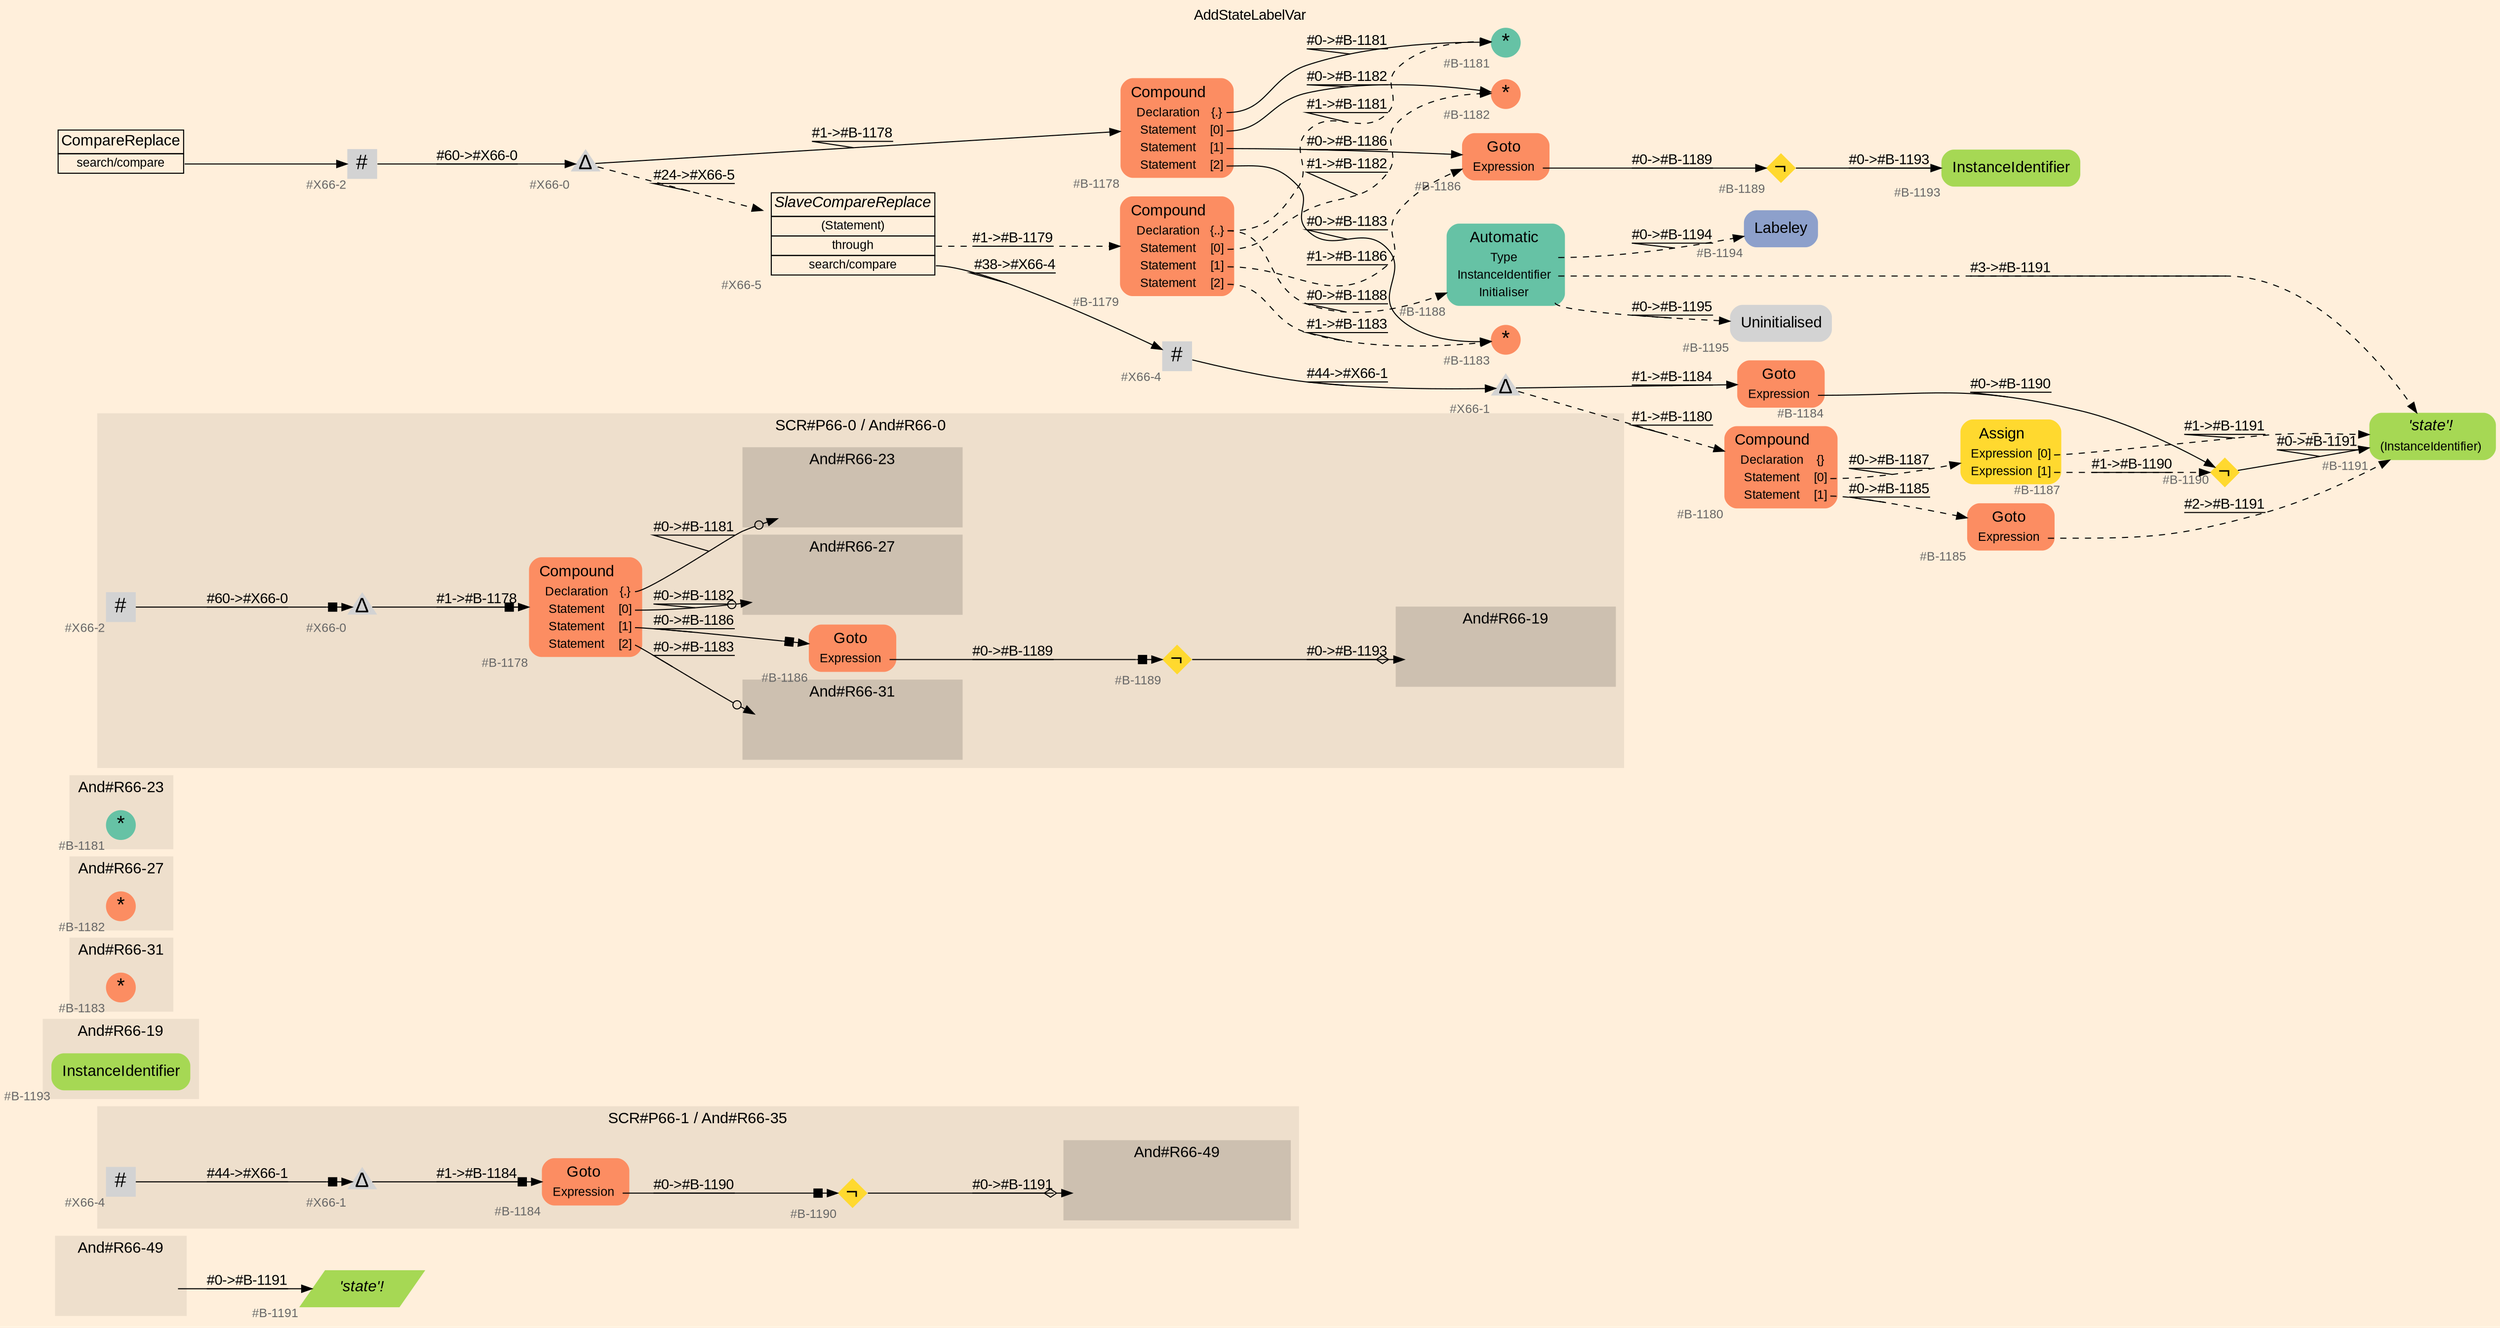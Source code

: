 digraph "AddStateLabelVar" {
label = "AddStateLabelVar"
labelloc = t
graph [
    rankdir = "LR"
    ranksep = 0.3
    bgcolor = antiquewhite1
    color = black
    fontcolor = black
    fontname = "Arial"
];
node [
    fontname = "Arial"
];
edge [
    fontname = "Arial"
];

// -------------------- figure And#R66-49 --------------------
// -------- region And#R66-49 ----------
subgraph "clusterAnd#R66-49" {
    label = "And#R66-49"
    style = "filled"
    color = antiquewhite2
    fontsize = "15"
    // -------- block And#R66-49/IRIP ----------
    "And#R66-49/IRIP" [
        fontsize = "12"
        fontcolor = grey40
        shape = "none"
        style = "invisible"
    ];
    
}

// -------- block And#R66-49/#B-1191 ----------
"And#R66-49/#B-1191" [
    fillcolor = "/set28/5"
    xlabel = "#B-1191"
    fontsize = "12"
    fontcolor = grey40
    shape = "parallelogram"
    label = <<FONT COLOR="black" POINT-SIZE="15"><I>'state'!</I></FONT>>
    style = "filled"
    penwidth = 0.0
];

"And#R66-49/IRIP" -> "And#R66-49/#B-1191" [
    label = "#0-&gt;#B-1191"
    decorate = true
    color = black
    fontcolor = black
];


// -------------------- figure And#R66-35 --------------------
// -------- region And#R66-35 ----------
subgraph "clusterAnd#R66-35" {
    label = "SCR#P66-1 / And#R66-35"
    style = "filled"
    color = antiquewhite2
    fontsize = "15"
    // -------- block And#R66-35/#B-1184 ----------
    "And#R66-35/#B-1184" [
        fillcolor = "/set28/2"
        xlabel = "#B-1184"
        fontsize = "12"
        fontcolor = grey40
        shape = "plaintext"
        label = <<TABLE BORDER="0" CELLBORDER="0" CELLSPACING="0">
         <TR><TD><FONT COLOR="black" POINT-SIZE="15">Goto</FONT></TD></TR>
         <TR><TD><FONT COLOR="black" POINT-SIZE="12">Expression</FONT></TD><TD PORT="port0"></TD></TR>
        </TABLE>>
        style = "rounded,filled"
    ];
    
    // -------- block And#R66-35/#B-1190 ----------
    "And#R66-35/#B-1190" [
        fillcolor = "/set28/6"
        xlabel = "#B-1190"
        fontsize = "12"
        fontcolor = grey40
        shape = "diamond"
        label = <<FONT COLOR="black" POINT-SIZE="20">¬</FONT>>
        style = "filled"
        penwidth = 0.0
        fixedsize = true
        width = 0.4
        height = 0.4
    ];
    
    // -------- block And#R66-35/#X66-1 ----------
    "And#R66-35/#X66-1" [
        xlabel = "#X66-1"
        fontsize = "12"
        fontcolor = grey40
        shape = "triangle"
        label = <<FONT COLOR="black" POINT-SIZE="20">Δ</FONT>>
        style = "filled"
        penwidth = 0.0
        fixedsize = true
        width = 0.4
        height = 0.4
    ];
    
    // -------- block And#R66-35/#X66-4 ----------
    "And#R66-35/#X66-4" [
        xlabel = "#X66-4"
        fontsize = "12"
        fontcolor = grey40
        shape = "square"
        label = <<FONT COLOR="black" POINT-SIZE="20">#</FONT>>
        style = "filled"
        penwidth = 0.0
        fixedsize = true
        width = 0.4
        height = 0.4
    ];
    
    // -------- region And#R66-35/And#R66-49 ----------
    subgraph "clusterAnd#R66-35/And#R66-49" {
        label = "And#R66-49"
        style = "filled"
        color = antiquewhite3
        fontsize = "15"
        // -------- block And#R66-35/And#R66-49/#B-1191 ----------
        "And#R66-35/And#R66-49/#B-1191" [
            fillcolor = "/set28/5"
            xlabel = "#B-1191"
            fontsize = "12"
            fontcolor = grey40
            shape = "none"
            style = "invisible"
        ];
        
    }
    
}

"And#R66-35/#B-1184":port0 -> "And#R66-35/#B-1190" [
    arrowhead="normalnonebox"
    label = "#0-&gt;#B-1190"
    decorate = true
    color = black
    fontcolor = black
];

"And#R66-35/#B-1190" -> "And#R66-35/And#R66-49/#B-1191" [
    arrowhead="normalnoneodiamond"
    label = "#0-&gt;#B-1191"
    decorate = true
    color = black
    fontcolor = black
];

"And#R66-35/#X66-1" -> "And#R66-35/#B-1184" [
    arrowhead="normalnonebox"
    label = "#1-&gt;#B-1184"
    decorate = true
    color = black
    fontcolor = black
];

"And#R66-35/#X66-4" -> "And#R66-35/#X66-1" [
    arrowhead="normalnonebox"
    label = "#44-&gt;#X66-1"
    decorate = true
    color = black
    fontcolor = black
];


// -------------------- figure And#R66-19 --------------------
// -------- region And#R66-19 ----------
subgraph "clusterAnd#R66-19" {
    label = "And#R66-19"
    style = "filled"
    color = antiquewhite2
    fontsize = "15"
    // -------- block And#R66-19/#B-1193 ----------
    "And#R66-19/#B-1193" [
        fillcolor = "/set28/5"
        xlabel = "#B-1193"
        fontsize = "12"
        fontcolor = grey40
        shape = "plaintext"
        label = <<TABLE BORDER="0" CELLBORDER="0" CELLSPACING="0">
         <TR><TD><FONT COLOR="black" POINT-SIZE="15">InstanceIdentifier</FONT></TD></TR>
        </TABLE>>
        style = "rounded,filled"
    ];
    
}


// -------------------- figure And#R66-31 --------------------
// -------- region And#R66-31 ----------
subgraph "clusterAnd#R66-31" {
    label = "And#R66-31"
    style = "filled"
    color = antiquewhite2
    fontsize = "15"
    // -------- block And#R66-31/#B-1183 ----------
    "And#R66-31/#B-1183" [
        fillcolor = "/set28/2"
        xlabel = "#B-1183"
        fontsize = "12"
        fontcolor = grey40
        shape = "circle"
        label = <<FONT COLOR="black" POINT-SIZE="20">*</FONT>>
        style = "filled"
        penwidth = 0.0
        fixedsize = true
        width = 0.4
        height = 0.4
    ];
    
}


// -------------------- figure And#R66-27 --------------------
// -------- region And#R66-27 ----------
subgraph "clusterAnd#R66-27" {
    label = "And#R66-27"
    style = "filled"
    color = antiquewhite2
    fontsize = "15"
    // -------- block And#R66-27/#B-1182 ----------
    "And#R66-27/#B-1182" [
        fillcolor = "/set28/2"
        xlabel = "#B-1182"
        fontsize = "12"
        fontcolor = grey40
        shape = "circle"
        label = <<FONT COLOR="black" POINT-SIZE="20">*</FONT>>
        style = "filled"
        penwidth = 0.0
        fixedsize = true
        width = 0.4
        height = 0.4
    ];
    
}


// -------------------- figure And#R66-23 --------------------
// -------- region And#R66-23 ----------
subgraph "clusterAnd#R66-23" {
    label = "And#R66-23"
    style = "filled"
    color = antiquewhite2
    fontsize = "15"
    // -------- block And#R66-23/#B-1181 ----------
    "And#R66-23/#B-1181" [
        fillcolor = "/set28/1"
        xlabel = "#B-1181"
        fontsize = "12"
        fontcolor = grey40
        shape = "circle"
        label = <<FONT COLOR="black" POINT-SIZE="20">*</FONT>>
        style = "filled"
        penwidth = 0.0
        fixedsize = true
        width = 0.4
        height = 0.4
    ];
    
}


// -------------------- figure And#R66-0 --------------------
// -------- region And#R66-0 ----------
subgraph "clusterAnd#R66-0" {
    label = "SCR#P66-0 / And#R66-0"
    style = "filled"
    color = antiquewhite2
    fontsize = "15"
    // -------- block And#R66-0/#B-1178 ----------
    "And#R66-0/#B-1178" [
        fillcolor = "/set28/2"
        xlabel = "#B-1178"
        fontsize = "12"
        fontcolor = grey40
        shape = "plaintext"
        label = <<TABLE BORDER="0" CELLBORDER="0" CELLSPACING="0">
         <TR><TD><FONT COLOR="black" POINT-SIZE="15">Compound</FONT></TD></TR>
         <TR><TD><FONT COLOR="black" POINT-SIZE="12">Declaration</FONT></TD><TD PORT="port0"><FONT COLOR="black" POINT-SIZE="12">{.}</FONT></TD></TR>
         <TR><TD><FONT COLOR="black" POINT-SIZE="12">Statement</FONT></TD><TD PORT="port1"><FONT COLOR="black" POINT-SIZE="12">[0]</FONT></TD></TR>
         <TR><TD><FONT COLOR="black" POINT-SIZE="12">Statement</FONT></TD><TD PORT="port2"><FONT COLOR="black" POINT-SIZE="12">[1]</FONT></TD></TR>
         <TR><TD><FONT COLOR="black" POINT-SIZE="12">Statement</FONT></TD><TD PORT="port3"><FONT COLOR="black" POINT-SIZE="12">[2]</FONT></TD></TR>
        </TABLE>>
        style = "rounded,filled"
    ];
    
    // -------- block And#R66-0/#B-1186 ----------
    "And#R66-0/#B-1186" [
        fillcolor = "/set28/2"
        xlabel = "#B-1186"
        fontsize = "12"
        fontcolor = grey40
        shape = "plaintext"
        label = <<TABLE BORDER="0" CELLBORDER="0" CELLSPACING="0">
         <TR><TD><FONT COLOR="black" POINT-SIZE="15">Goto</FONT></TD></TR>
         <TR><TD><FONT COLOR="black" POINT-SIZE="12">Expression</FONT></TD><TD PORT="port0"></TD></TR>
        </TABLE>>
        style = "rounded,filled"
    ];
    
    // -------- block And#R66-0/#B-1189 ----------
    "And#R66-0/#B-1189" [
        fillcolor = "/set28/6"
        xlabel = "#B-1189"
        fontsize = "12"
        fontcolor = grey40
        shape = "diamond"
        label = <<FONT COLOR="black" POINT-SIZE="20">¬</FONT>>
        style = "filled"
        penwidth = 0.0
        fixedsize = true
        width = 0.4
        height = 0.4
    ];
    
    // -------- block And#R66-0/#X66-0 ----------
    "And#R66-0/#X66-0" [
        xlabel = "#X66-0"
        fontsize = "12"
        fontcolor = grey40
        shape = "triangle"
        label = <<FONT COLOR="black" POINT-SIZE="20">Δ</FONT>>
        style = "filled"
        penwidth = 0.0
        fixedsize = true
        width = 0.4
        height = 0.4
    ];
    
    // -------- block And#R66-0/#X66-2 ----------
    "And#R66-0/#X66-2" [
        xlabel = "#X66-2"
        fontsize = "12"
        fontcolor = grey40
        shape = "square"
        label = <<FONT COLOR="black" POINT-SIZE="20">#</FONT>>
        style = "filled"
        penwidth = 0.0
        fixedsize = true
        width = 0.4
        height = 0.4
    ];
    
    // -------- region And#R66-0/And#R66-23 ----------
    subgraph "clusterAnd#R66-0/And#R66-23" {
        label = "And#R66-23"
        style = "filled"
        color = antiquewhite3
        fontsize = "15"
        // -------- block And#R66-0/And#R66-23/#B-1181 ----------
        "And#R66-0/And#R66-23/#B-1181" [
            fillcolor = "/set28/1"
            xlabel = "#B-1181"
            fontsize = "12"
            fontcolor = grey40
            shape = "none"
            style = "invisible"
        ];
        
    }
    
    // -------- region And#R66-0/And#R66-27 ----------
    subgraph "clusterAnd#R66-0/And#R66-27" {
        label = "And#R66-27"
        style = "filled"
        color = antiquewhite3
        fontsize = "15"
        // -------- block And#R66-0/And#R66-27/#B-1182 ----------
        "And#R66-0/And#R66-27/#B-1182" [
            fillcolor = "/set28/2"
            xlabel = "#B-1182"
            fontsize = "12"
            fontcolor = grey40
            shape = "none"
            style = "invisible"
        ];
        
    }
    
    // -------- region And#R66-0/And#R66-31 ----------
    subgraph "clusterAnd#R66-0/And#R66-31" {
        label = "And#R66-31"
        style = "filled"
        color = antiquewhite3
        fontsize = "15"
        // -------- block And#R66-0/And#R66-31/#B-1183 ----------
        "And#R66-0/And#R66-31/#B-1183" [
            fillcolor = "/set28/2"
            xlabel = "#B-1183"
            fontsize = "12"
            fontcolor = grey40
            shape = "none"
            style = "invisible"
        ];
        
    }
    
    // -------- region And#R66-0/And#R66-19 ----------
    subgraph "clusterAnd#R66-0/And#R66-19" {
        label = "And#R66-19"
        style = "filled"
        color = antiquewhite3
        fontsize = "15"
        // -------- block And#R66-0/And#R66-19/#B-1193 ----------
        "And#R66-0/And#R66-19/#B-1193" [
            fillcolor = "/set28/5"
            xlabel = "#B-1193"
            fontsize = "12"
            fontcolor = grey40
            shape = "none"
            style = "invisible"
        ];
        
    }
    
}

"And#R66-0/#B-1178":port0 -> "And#R66-0/And#R66-23/#B-1181" [
    arrowhead="normalnoneodot"
    label = "#0-&gt;#B-1181"
    decorate = true
    color = black
    fontcolor = black
];

"And#R66-0/#B-1178":port1 -> "And#R66-0/And#R66-27/#B-1182" [
    arrowhead="normalnoneodot"
    label = "#0-&gt;#B-1182"
    decorate = true
    color = black
    fontcolor = black
];

"And#R66-0/#B-1178":port2 -> "And#R66-0/#B-1186" [
    arrowhead="normalnonebox"
    label = "#0-&gt;#B-1186"
    decorate = true
    color = black
    fontcolor = black
];

"And#R66-0/#B-1178":port3 -> "And#R66-0/And#R66-31/#B-1183" [
    arrowhead="normalnoneodot"
    label = "#0-&gt;#B-1183"
    decorate = true
    color = black
    fontcolor = black
];

"And#R66-0/#B-1186":port0 -> "And#R66-0/#B-1189" [
    arrowhead="normalnonebox"
    label = "#0-&gt;#B-1189"
    decorate = true
    color = black
    fontcolor = black
];

"And#R66-0/#B-1189" -> "And#R66-0/And#R66-19/#B-1193" [
    arrowhead="normalnoneodiamond"
    label = "#0-&gt;#B-1193"
    decorate = true
    color = black
    fontcolor = black
];

"And#R66-0/#X66-0" -> "And#R66-0/#B-1178" [
    arrowhead="normalnonebox"
    label = "#1-&gt;#B-1178"
    decorate = true
    color = black
    fontcolor = black
];

"And#R66-0/#X66-2" -> "And#R66-0/#X66-0" [
    arrowhead="normalnonebox"
    label = "#60-&gt;#X66-0"
    decorate = true
    color = black
    fontcolor = black
];


// -------------------- transformation figure --------------------
// -------- block CR#X66-3 ----------
"CR#X66-3" [
    fillcolor = antiquewhite1
    fontsize = "12"
    fontcolor = grey40
    shape = "plaintext"
    label = <<TABLE BORDER="0" CELLBORDER="1" CELLSPACING="0">
     <TR><TD><FONT COLOR="black" POINT-SIZE="15">CompareReplace</FONT></TD></TR>
     <TR><TD PORT="port0"><FONT COLOR="black" POINT-SIZE="12">search/compare</FONT></TD></TR>
    </TABLE>>
    style = "filled"
    color = black
];

// -------- block #X66-2 ----------
"#X66-2" [
    xlabel = "#X66-2"
    fontsize = "12"
    fontcolor = grey40
    shape = "square"
    label = <<FONT COLOR="black" POINT-SIZE="20">#</FONT>>
    style = "filled"
    penwidth = 0.0
    fixedsize = true
    width = 0.4
    height = 0.4
];

// -------- block #X66-0 ----------
"#X66-0" [
    xlabel = "#X66-0"
    fontsize = "12"
    fontcolor = grey40
    shape = "triangle"
    label = <<FONT COLOR="black" POINT-SIZE="20">Δ</FONT>>
    style = "filled"
    penwidth = 0.0
    fixedsize = true
    width = 0.4
    height = 0.4
];

// -------- block #B-1178 ----------
"#B-1178" [
    fillcolor = "/set28/2"
    xlabel = "#B-1178"
    fontsize = "12"
    fontcolor = grey40
    shape = "plaintext"
    label = <<TABLE BORDER="0" CELLBORDER="0" CELLSPACING="0">
     <TR><TD><FONT COLOR="black" POINT-SIZE="15">Compound</FONT></TD></TR>
     <TR><TD><FONT COLOR="black" POINT-SIZE="12">Declaration</FONT></TD><TD PORT="port0"><FONT COLOR="black" POINT-SIZE="12">{.}</FONT></TD></TR>
     <TR><TD><FONT COLOR="black" POINT-SIZE="12">Statement</FONT></TD><TD PORT="port1"><FONT COLOR="black" POINT-SIZE="12">[0]</FONT></TD></TR>
     <TR><TD><FONT COLOR="black" POINT-SIZE="12">Statement</FONT></TD><TD PORT="port2"><FONT COLOR="black" POINT-SIZE="12">[1]</FONT></TD></TR>
     <TR><TD><FONT COLOR="black" POINT-SIZE="12">Statement</FONT></TD><TD PORT="port3"><FONT COLOR="black" POINT-SIZE="12">[2]</FONT></TD></TR>
    </TABLE>>
    style = "rounded,filled"
];

// -------- block #B-1181 ----------
"#B-1181" [
    fillcolor = "/set28/1"
    xlabel = "#B-1181"
    fontsize = "12"
    fontcolor = grey40
    shape = "circle"
    label = <<FONT COLOR="black" POINT-SIZE="20">*</FONT>>
    style = "filled"
    penwidth = 0.0
    fixedsize = true
    width = 0.4
    height = 0.4
];

// -------- block #B-1182 ----------
"#B-1182" [
    fillcolor = "/set28/2"
    xlabel = "#B-1182"
    fontsize = "12"
    fontcolor = grey40
    shape = "circle"
    label = <<FONT COLOR="black" POINT-SIZE="20">*</FONT>>
    style = "filled"
    penwidth = 0.0
    fixedsize = true
    width = 0.4
    height = 0.4
];

// -------- block #B-1186 ----------
"#B-1186" [
    fillcolor = "/set28/2"
    xlabel = "#B-1186"
    fontsize = "12"
    fontcolor = grey40
    shape = "plaintext"
    label = <<TABLE BORDER="0" CELLBORDER="0" CELLSPACING="0">
     <TR><TD><FONT COLOR="black" POINT-SIZE="15">Goto</FONT></TD></TR>
     <TR><TD><FONT COLOR="black" POINT-SIZE="12">Expression</FONT></TD><TD PORT="port0"></TD></TR>
    </TABLE>>
    style = "rounded,filled"
];

// -------- block #B-1189 ----------
"#B-1189" [
    fillcolor = "/set28/6"
    xlabel = "#B-1189"
    fontsize = "12"
    fontcolor = grey40
    shape = "diamond"
    label = <<FONT COLOR="black" POINT-SIZE="20">¬</FONT>>
    style = "filled"
    penwidth = 0.0
    fixedsize = true
    width = 0.4
    height = 0.4
];

// -------- block #B-1193 ----------
"#B-1193" [
    fillcolor = "/set28/5"
    xlabel = "#B-1193"
    fontsize = "12"
    fontcolor = grey40
    shape = "plaintext"
    label = <<TABLE BORDER="0" CELLBORDER="0" CELLSPACING="0">
     <TR><TD><FONT COLOR="black" POINT-SIZE="15">InstanceIdentifier</FONT></TD></TR>
    </TABLE>>
    style = "rounded,filled"
];

// -------- block #B-1183 ----------
"#B-1183" [
    fillcolor = "/set28/2"
    xlabel = "#B-1183"
    fontsize = "12"
    fontcolor = grey40
    shape = "circle"
    label = <<FONT COLOR="black" POINT-SIZE="20">*</FONT>>
    style = "filled"
    penwidth = 0.0
    fixedsize = true
    width = 0.4
    height = 0.4
];

// -------- block #X66-5 ----------
"#X66-5" [
    fillcolor = antiquewhite1
    xlabel = "#X66-5"
    fontsize = "12"
    fontcolor = grey40
    shape = "plaintext"
    label = <<TABLE BORDER="0" CELLBORDER="1" CELLSPACING="0">
     <TR><TD><FONT COLOR="black" POINT-SIZE="15"><I>SlaveCompareReplace</I></FONT></TD></TR>
     <TR><TD PORT="port0"><FONT COLOR="black" POINT-SIZE="12">(Statement)</FONT></TD></TR>
     <TR><TD PORT="port1"><FONT COLOR="black" POINT-SIZE="12">through</FONT></TD></TR>
     <TR><TD PORT="port2"><FONT COLOR="black" POINT-SIZE="12">search/compare</FONT></TD></TR>
    </TABLE>>
    style = "filled"
    color = black
];

// -------- block #B-1179 ----------
"#B-1179" [
    fillcolor = "/set28/2"
    xlabel = "#B-1179"
    fontsize = "12"
    fontcolor = grey40
    shape = "plaintext"
    label = <<TABLE BORDER="0" CELLBORDER="0" CELLSPACING="0">
     <TR><TD><FONT COLOR="black" POINT-SIZE="15">Compound</FONT></TD></TR>
     <TR><TD><FONT COLOR="black" POINT-SIZE="12">Declaration</FONT></TD><TD PORT="port0"><FONT COLOR="black" POINT-SIZE="12">{..}</FONT></TD></TR>
     <TR><TD><FONT COLOR="black" POINT-SIZE="12">Statement</FONT></TD><TD PORT="port1"><FONT COLOR="black" POINT-SIZE="12">[0]</FONT></TD></TR>
     <TR><TD><FONT COLOR="black" POINT-SIZE="12">Statement</FONT></TD><TD PORT="port2"><FONT COLOR="black" POINT-SIZE="12">[1]</FONT></TD></TR>
     <TR><TD><FONT COLOR="black" POINT-SIZE="12">Statement</FONT></TD><TD PORT="port3"><FONT COLOR="black" POINT-SIZE="12">[2]</FONT></TD></TR>
    </TABLE>>
    style = "rounded,filled"
];

// -------- block #B-1188 ----------
"#B-1188" [
    fillcolor = "/set28/1"
    xlabel = "#B-1188"
    fontsize = "12"
    fontcolor = grey40
    shape = "plaintext"
    label = <<TABLE BORDER="0" CELLBORDER="0" CELLSPACING="0">
     <TR><TD><FONT COLOR="black" POINT-SIZE="15">Automatic</FONT></TD></TR>
     <TR><TD><FONT COLOR="black" POINT-SIZE="12">Type</FONT></TD><TD PORT="port0"></TD></TR>
     <TR><TD><FONT COLOR="black" POINT-SIZE="12">InstanceIdentifier</FONT></TD><TD PORT="port1"></TD></TR>
     <TR><TD><FONT COLOR="black" POINT-SIZE="12">Initialiser</FONT></TD><TD PORT="port2"></TD></TR>
    </TABLE>>
    style = "rounded,filled"
];

// -------- block #B-1194 ----------
"#B-1194" [
    fillcolor = "/set28/3"
    xlabel = "#B-1194"
    fontsize = "12"
    fontcolor = grey40
    shape = "plaintext"
    label = <<TABLE BORDER="0" CELLBORDER="0" CELLSPACING="0">
     <TR><TD><FONT COLOR="black" POINT-SIZE="15">Labeley</FONT></TD></TR>
    </TABLE>>
    style = "rounded,filled"
];

// -------- block #B-1191 ----------
"#B-1191" [
    fillcolor = "/set28/5"
    xlabel = "#B-1191"
    fontsize = "12"
    fontcolor = grey40
    shape = "plaintext"
    label = <<TABLE BORDER="0" CELLBORDER="0" CELLSPACING="0">
     <TR><TD><FONT COLOR="black" POINT-SIZE="15"><I>'state'!</I></FONT></TD></TR>
     <TR><TD><FONT COLOR="black" POINT-SIZE="12">(InstanceIdentifier)</FONT></TD><TD PORT="port0"></TD></TR>
    </TABLE>>
    style = "rounded,filled"
];

// -------- block #B-1195 ----------
"#B-1195" [
    xlabel = "#B-1195"
    fontsize = "12"
    fontcolor = grey40
    shape = "plaintext"
    label = <<TABLE BORDER="0" CELLBORDER="0" CELLSPACING="0">
     <TR><TD><FONT COLOR="black" POINT-SIZE="15">Uninitialised</FONT></TD></TR>
    </TABLE>>
    style = "rounded,filled"
];

// -------- block #X66-4 ----------
"#X66-4" [
    xlabel = "#X66-4"
    fontsize = "12"
    fontcolor = grey40
    shape = "square"
    label = <<FONT COLOR="black" POINT-SIZE="20">#</FONT>>
    style = "filled"
    penwidth = 0.0
    fixedsize = true
    width = 0.4
    height = 0.4
];

// -------- block #X66-1 ----------
"#X66-1" [
    xlabel = "#X66-1"
    fontsize = "12"
    fontcolor = grey40
    shape = "triangle"
    label = <<FONT COLOR="black" POINT-SIZE="20">Δ</FONT>>
    style = "filled"
    penwidth = 0.0
    fixedsize = true
    width = 0.4
    height = 0.4
];

// -------- block #B-1184 ----------
"#B-1184" [
    fillcolor = "/set28/2"
    xlabel = "#B-1184"
    fontsize = "12"
    fontcolor = grey40
    shape = "plaintext"
    label = <<TABLE BORDER="0" CELLBORDER="0" CELLSPACING="0">
     <TR><TD><FONT COLOR="black" POINT-SIZE="15">Goto</FONT></TD></TR>
     <TR><TD><FONT COLOR="black" POINT-SIZE="12">Expression</FONT></TD><TD PORT="port0"></TD></TR>
    </TABLE>>
    style = "rounded,filled"
];

// -------- block #B-1190 ----------
"#B-1190" [
    fillcolor = "/set28/6"
    xlabel = "#B-1190"
    fontsize = "12"
    fontcolor = grey40
    shape = "diamond"
    label = <<FONT COLOR="black" POINT-SIZE="20">¬</FONT>>
    style = "filled"
    penwidth = 0.0
    fixedsize = true
    width = 0.4
    height = 0.4
];

// -------- block #B-1180 ----------
"#B-1180" [
    fillcolor = "/set28/2"
    xlabel = "#B-1180"
    fontsize = "12"
    fontcolor = grey40
    shape = "plaintext"
    label = <<TABLE BORDER="0" CELLBORDER="0" CELLSPACING="0">
     <TR><TD><FONT COLOR="black" POINT-SIZE="15">Compound</FONT></TD></TR>
     <TR><TD><FONT COLOR="black" POINT-SIZE="12">Declaration</FONT></TD><TD PORT="port0"><FONT COLOR="black" POINT-SIZE="12">{}</FONT></TD></TR>
     <TR><TD><FONT COLOR="black" POINT-SIZE="12">Statement</FONT></TD><TD PORT="port1"><FONT COLOR="black" POINT-SIZE="12">[0]</FONT></TD></TR>
     <TR><TD><FONT COLOR="black" POINT-SIZE="12">Statement</FONT></TD><TD PORT="port2"><FONT COLOR="black" POINT-SIZE="12">[1]</FONT></TD></TR>
    </TABLE>>
    style = "rounded,filled"
];

// -------- block #B-1187 ----------
"#B-1187" [
    fillcolor = "/set28/6"
    xlabel = "#B-1187"
    fontsize = "12"
    fontcolor = grey40
    shape = "plaintext"
    label = <<TABLE BORDER="0" CELLBORDER="0" CELLSPACING="0">
     <TR><TD><FONT COLOR="black" POINT-SIZE="15">Assign</FONT></TD></TR>
     <TR><TD><FONT COLOR="black" POINT-SIZE="12">Expression</FONT></TD><TD PORT="port0"><FONT COLOR="black" POINT-SIZE="12">[0]</FONT></TD></TR>
     <TR><TD><FONT COLOR="black" POINT-SIZE="12">Expression</FONT></TD><TD PORT="port1"><FONT COLOR="black" POINT-SIZE="12">[1]</FONT></TD></TR>
    </TABLE>>
    style = "rounded,filled"
];

// -------- block #B-1185 ----------
"#B-1185" [
    fillcolor = "/set28/2"
    xlabel = "#B-1185"
    fontsize = "12"
    fontcolor = grey40
    shape = "plaintext"
    label = <<TABLE BORDER="0" CELLBORDER="0" CELLSPACING="0">
     <TR><TD><FONT COLOR="black" POINT-SIZE="15">Goto</FONT></TD></TR>
     <TR><TD><FONT COLOR="black" POINT-SIZE="12">Expression</FONT></TD><TD PORT="port0"></TD></TR>
    </TABLE>>
    style = "rounded,filled"
];

"CR#X66-3":port0 -> "#X66-2" [
    label = ""
    decorate = true
    color = black
    fontcolor = black
];

"#X66-2" -> "#X66-0" [
    label = "#60-&gt;#X66-0"
    decorate = true
    color = black
    fontcolor = black
];

"#X66-0" -> "#B-1178" [
    label = "#1-&gt;#B-1178"
    decorate = true
    color = black
    fontcolor = black
];

"#X66-0" -> "#X66-5" [
    style="dashed"
    label = "#24-&gt;#X66-5"
    decorate = true
    color = black
    fontcolor = black
];

"#B-1178":port0 -> "#B-1181" [
    label = "#0-&gt;#B-1181"
    decorate = true
    color = black
    fontcolor = black
];

"#B-1178":port1 -> "#B-1182" [
    label = "#0-&gt;#B-1182"
    decorate = true
    color = black
    fontcolor = black
];

"#B-1178":port2 -> "#B-1186" [
    label = "#0-&gt;#B-1186"
    decorate = true
    color = black
    fontcolor = black
];

"#B-1178":port3 -> "#B-1183" [
    label = "#0-&gt;#B-1183"
    decorate = true
    color = black
    fontcolor = black
];

"#B-1186":port0 -> "#B-1189" [
    label = "#0-&gt;#B-1189"
    decorate = true
    color = black
    fontcolor = black
];

"#B-1189" -> "#B-1193" [
    label = "#0-&gt;#B-1193"
    decorate = true
    color = black
    fontcolor = black
];

"#X66-5":port1 -> "#B-1179" [
    style="dashed"
    label = "#1-&gt;#B-1179"
    decorate = true
    color = black
    fontcolor = black
];

"#X66-5":port2 -> "#X66-4" [
    label = " #38-&gt;#X66-4"
    decorate = true
    color = black
    fontcolor = black
];

"#B-1179":port0 -> "#B-1188" [
    style="dashed"
    label = "#0-&gt;#B-1188"
    decorate = true
    color = black
    fontcolor = black
];

"#B-1179":port0 -> "#B-1181" [
    style="dashed"
    label = "#1-&gt;#B-1181"
    decorate = true
    color = black
    fontcolor = black
];

"#B-1179":port1 -> "#B-1182" [
    style="dashed"
    label = "#1-&gt;#B-1182"
    decorate = true
    color = black
    fontcolor = black
];

"#B-1179":port2 -> "#B-1186" [
    style="dashed"
    label = "#1-&gt;#B-1186"
    decorate = true
    color = black
    fontcolor = black
];

"#B-1179":port3 -> "#B-1183" [
    style="dashed"
    label = "#1-&gt;#B-1183"
    decorate = true
    color = black
    fontcolor = black
];

"#B-1188":port0 -> "#B-1194" [
    style="dashed"
    label = "#0-&gt;#B-1194"
    decorate = true
    color = black
    fontcolor = black
];

"#B-1188":port1 -> "#B-1191" [
    style="dashed"
    label = "#3-&gt;#B-1191"
    decorate = true
    color = black
    fontcolor = black
];

"#B-1188":port2 -> "#B-1195" [
    style="dashed"
    label = "#0-&gt;#B-1195"
    decorate = true
    color = black
    fontcolor = black
];

"#X66-4" -> "#X66-1" [
    label = "#44-&gt;#X66-1"
    decorate = true
    color = black
    fontcolor = black
];

"#X66-1" -> "#B-1184" [
    label = "#1-&gt;#B-1184"
    decorate = true
    color = black
    fontcolor = black
];

"#X66-1" -> "#B-1180" [
    style="dashed"
    label = "#1-&gt;#B-1180"
    decorate = true
    color = black
    fontcolor = black
];

"#B-1184":port0 -> "#B-1190" [
    label = "#0-&gt;#B-1190"
    decorate = true
    color = black
    fontcolor = black
];

"#B-1190" -> "#B-1191" [
    label = "#0-&gt;#B-1191"
    decorate = true
    color = black
    fontcolor = black
];

"#B-1180":port1 -> "#B-1187" [
    style="dashed"
    label = "#0-&gt;#B-1187"
    decorate = true
    color = black
    fontcolor = black
];

"#B-1180":port2 -> "#B-1185" [
    style="dashed"
    label = "#0-&gt;#B-1185"
    decorate = true
    color = black
    fontcolor = black
];

"#B-1187":port0 -> "#B-1191" [
    style="dashed"
    label = "#1-&gt;#B-1191"
    decorate = true
    color = black
    fontcolor = black
];

"#B-1187":port1 -> "#B-1190" [
    style="dashed"
    label = "#1-&gt;#B-1190"
    decorate = true
    color = black
    fontcolor = black
];

"#B-1185":port0 -> "#B-1191" [
    style="dashed"
    label = "#2-&gt;#B-1191"
    decorate = true
    color = black
    fontcolor = black
];


}
